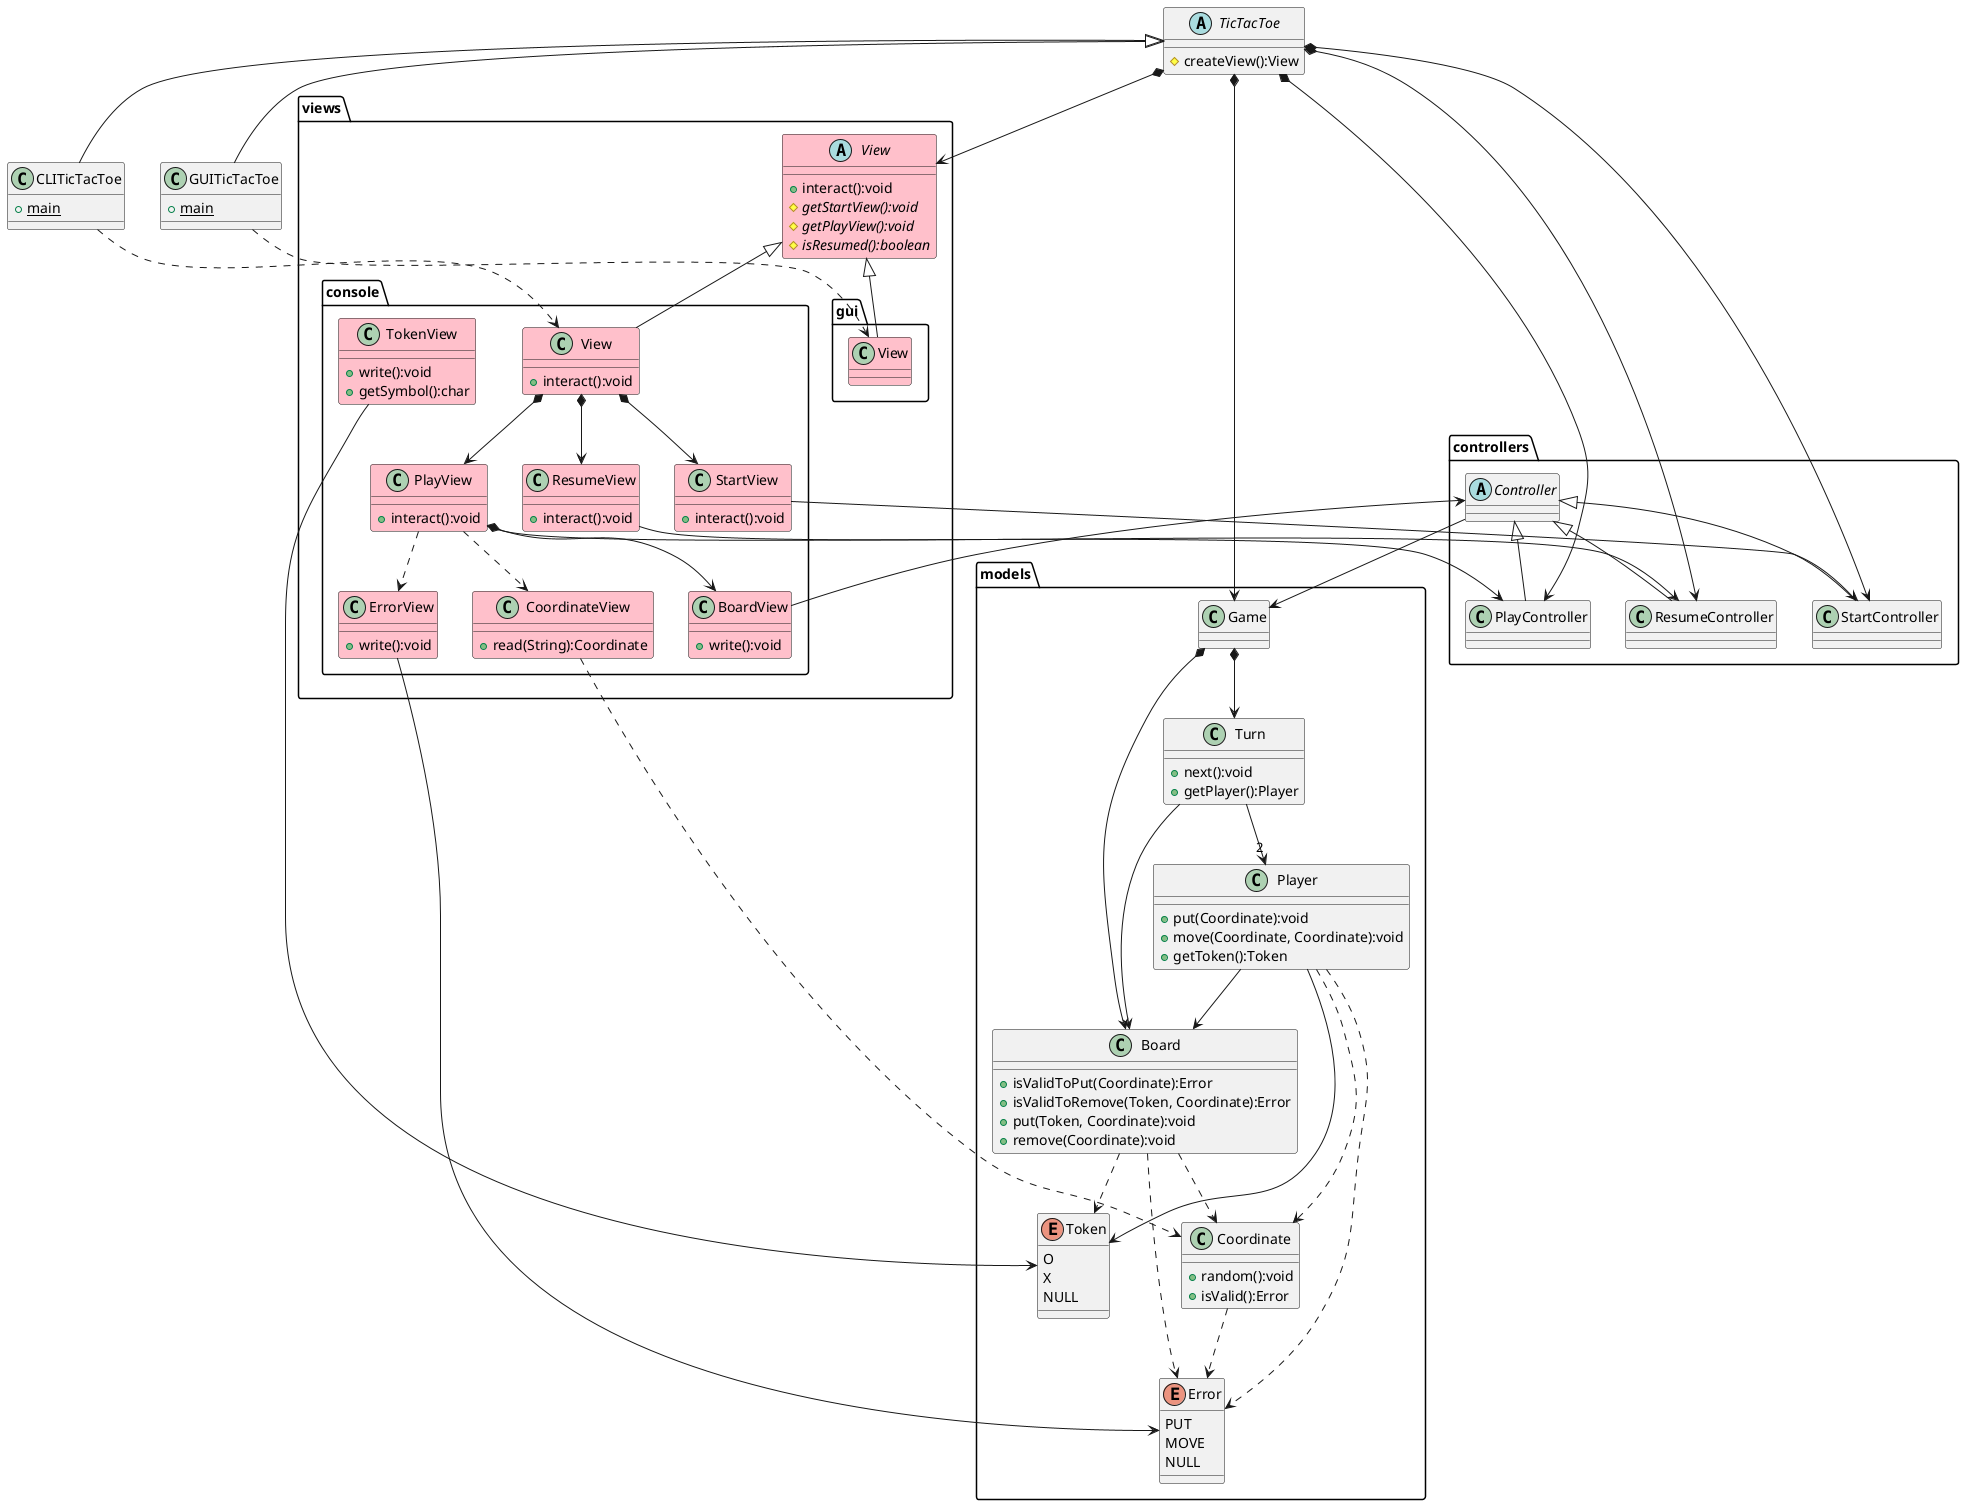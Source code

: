 @startuml tictactoe


class models.Game {
}
models.Game *--> models.Board
models.Game *--> models.Turn

models.Turn --> "2" models.Player
models.Turn --> models.Board
class models.Turn {
    + next():void
    + getPlayer():Player
}

class models.Player {
    + put(Coordinate):void
    + move(Coordinate, Coordinate):void
    + getToken():Token
}
models.Player --> models.Board
models.Player --> models.Token
models.Player ..> models.Error
models.Player ..> models.Coordinate

class models.Board {
    + isValidToPut(Coordinate):Error
    + isValidToRemove(Token, Coordinate):Error
    + put(Token, Coordinate):void
    + remove(Coordinate):void
}
models.Board ..> models.Token
models.Board ..> models.Error
models.Board ..> models.Coordinate

class models.Coordinate {
    + random():void
    + isValid():Error
}
models.Coordinate ..> models.Error

enum models.Error {
    PUT
    MOVE
    NULL
}

enum models.Token {
    O
    X
    NULL
}

class views.console.View #pink {
    + interact():void
}
class views.console.StartView #pink {
    + interact():void
}
class views.console.PlayView #pink {
    + interact():void
}
class views.console.ResumeView #pink {
    + interact():void
}
class views.console.BoardView #pink {
    + write():void
}
class views.console.CoordinateView #pink {
    + read(String):Coordinate
}
class views.console.ErrorView #pink {
    + write():void
}
class views.console.TokenView #pink {
    + write():void
    + getSymbol():char
}
views.console.View *--> views.console.StartView
views.console.View *--> views.console.PlayView
views.console.View *--> views.console.ResumeView

views.console.PlayView *--> views.console.BoardView
views.console.PlayView ..> views.console.CoordinateView
views.console.PlayView ..> views.console.ErrorView
views.console.BoardView --> controllers.Controller

views.console.PlayView --> controllers.PlayController
views.console.StartView --> controllers.StartController
views.console.ResumeView --> controllers.ResumeController

views.console.TokenView --> models.Token
views.console.ErrorView --> models.Error

views.console.CoordinateView ..> models.Coordinate

abstract class views.View #pink {
    + interact():void
    # {abstract} getStartView():void
    # {abstract} getPlayView():void
    # {abstract} isResumed():boolean
}

views.View <|-- views.console.View
views.View <|-- views.gui.View

class views.gui.View #pink {}

abstract class TicTacToe {
    # createView():View
}
TicTacToe *--> models.Game
TicTacToe *--> controllers.StartController
TicTacToe *--> controllers.PlayController
TicTacToe *--> controllers.ResumeController
TicTacToe *--> views.View

TicTacToe <|-- CLITicTacToe
TicTacToe <|-- GUITicTacToe

CLITicTacToe ..> views.console.View
GUITicTacToe ..> views.gui.View

class CLITicTacToe {
    + {static} main
}

class GUITicTacToe {
    + {static} main
}

abstract class controllers.Controller {
    
}

controllers.Controller --> models.Game

controllers.Controller <|-- controllers.StartController
controllers.Controller <|-- controllers.PlayController
controllers.Controller <|-- controllers.ResumeController

@enduml